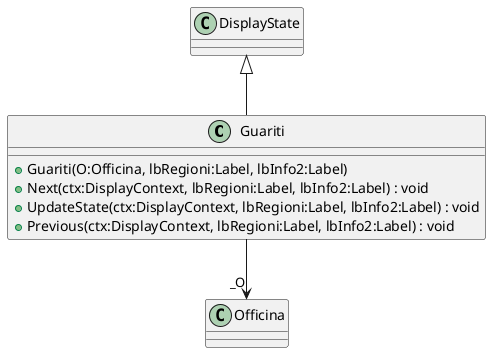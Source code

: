 @startuml
class Guariti {
    + Guariti(O:Officina, lbRegioni:Label, lbInfo2:Label)
    + Next(ctx:DisplayContext, lbRegioni:Label, lbInfo2:Label) : void
    + UpdateState(ctx:DisplayContext, lbRegioni:Label, lbInfo2:Label) : void
    + Previous(ctx:DisplayContext, lbRegioni:Label, lbInfo2:Label) : void
}
DisplayState <|-- Guariti
Guariti --> "_O" Officina
@enduml
